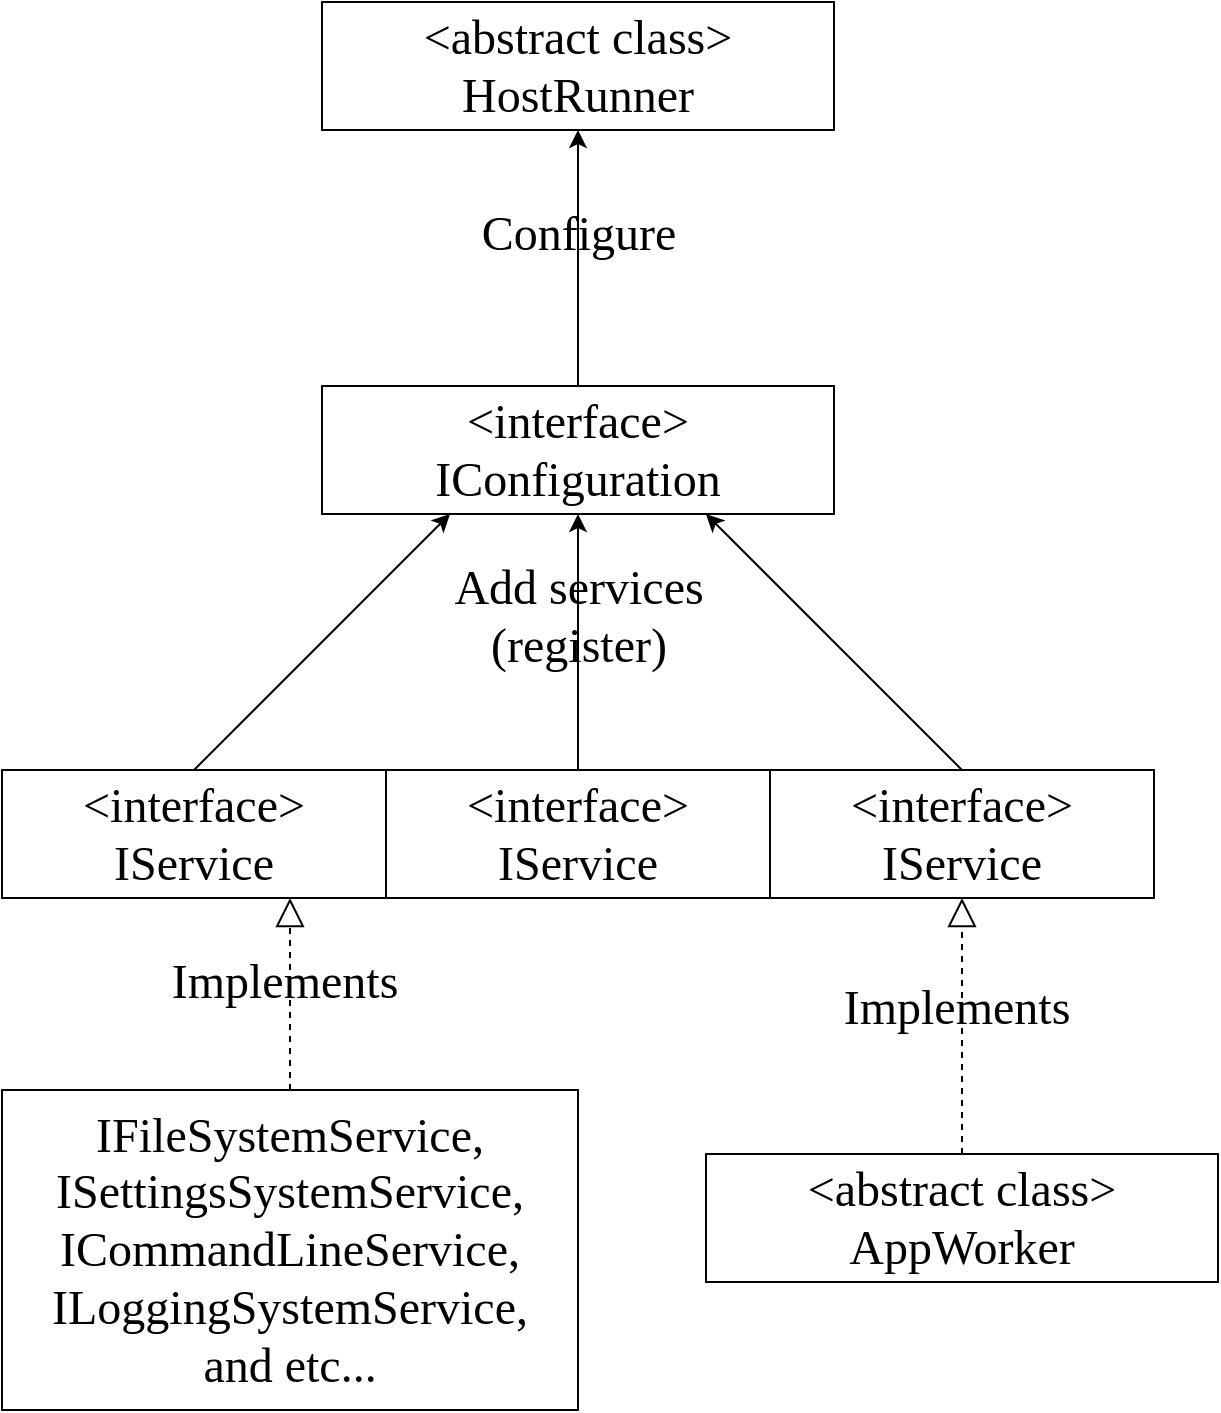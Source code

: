 <mxfile version="13.7.9" type="device"><diagram id="Wo7jwBad3-CUTSTMHg3z" name="ページ1"><mxGraphModel dx="1363" dy="1211" grid="1" gridSize="16" guides="1" tooltips="1" connect="1" arrows="1" fold="1" page="0" pageScale="1" pageWidth="827" pageHeight="1169" math="0" shadow="0"><root><mxCell id="0"/><mxCell id="1" parent="0"/><mxCell id="qZozVihpGHva4geZPCJM-2" value="&amp;lt;abstract class&amp;gt;&lt;br&gt;HostRunner" style="rounded=0;whiteSpace=wrap;html=1;fontFamily=IPAGothic;fontSize=24;" vertex="1" parent="1"><mxGeometry x="-128" y="-64" width="256" height="64" as="geometry"/></mxCell><mxCell id="qZozVihpGHva4geZPCJM-3" value="&amp;lt;interface&amp;gt;&lt;br&gt;IConfiguration" style="rounded=0;whiteSpace=wrap;html=1;fontFamily=IPAGothic;fontSize=24;" vertex="1" parent="1"><mxGeometry x="-128" y="128" width="256" height="64" as="geometry"/></mxCell><mxCell id="qZozVihpGHva4geZPCJM-5" value="&amp;lt;interface&amp;gt;&lt;br&gt;IService" style="rounded=0;whiteSpace=wrap;html=1;fontFamily=IPAGothic;fontSize=24;" vertex="1" parent="1"><mxGeometry x="-288" y="320" width="192" height="64" as="geometry"/></mxCell><mxCell id="qZozVihpGHva4geZPCJM-6" value="&amp;lt;interface&amp;gt;&lt;br&gt;IService" style="rounded=0;whiteSpace=wrap;html=1;fontFamily=IPAGothic;fontSize=24;" vertex="1" parent="1"><mxGeometry x="-96" y="320" width="192" height="64" as="geometry"/></mxCell><mxCell id="qZozVihpGHva4geZPCJM-7" value="&amp;lt;interface&amp;gt;&lt;br&gt;IService" style="rounded=0;whiteSpace=wrap;html=1;fontFamily=IPAGothic;fontSize=24;" vertex="1" parent="1"><mxGeometry x="96" y="320" width="192" height="64" as="geometry"/></mxCell><mxCell id="qZozVihpGHva4geZPCJM-8" value="" style="endArrow=classic;html=1;fontFamily=IPAGothic;fontSize=24;exitX=0.5;exitY=0;exitDx=0;exitDy=0;entryX=0.25;entryY=1;entryDx=0;entryDy=0;" edge="1" parent="1" source="qZozVihpGHva4geZPCJM-5" target="qZozVihpGHva4geZPCJM-3"><mxGeometry width="50" height="50" relative="1" as="geometry"><mxPoint x="-160" y="306" as="sourcePoint"/><mxPoint x="-110" y="256" as="targetPoint"/></mxGeometry></mxCell><mxCell id="qZozVihpGHva4geZPCJM-9" value="" style="endArrow=classic;html=1;fontFamily=IPAGothic;fontSize=24;exitX=0.5;exitY=0;exitDx=0;exitDy=0;entryX=0.5;entryY=1;entryDx=0;entryDy=0;" edge="1" parent="1" source="qZozVihpGHva4geZPCJM-6" target="qZozVihpGHva4geZPCJM-3"><mxGeometry width="50" height="50" relative="1" as="geometry"><mxPoint x="-16" y="578" as="sourcePoint"/><mxPoint x="34" y="528" as="targetPoint"/></mxGeometry></mxCell><mxCell id="qZozVihpGHva4geZPCJM-17" value="Add services&lt;br&gt;(register)" style="edgeLabel;html=1;align=center;verticalAlign=middle;resizable=0;points=[];fontSize=24;fontFamily=IPAGothic;labelBackgroundColor=none;" vertex="1" connectable="0" parent="qZozVihpGHva4geZPCJM-9"><mxGeometry x="0.203" relative="1" as="geometry"><mxPoint as="offset"/></mxGeometry></mxCell><mxCell id="qZozVihpGHva4geZPCJM-10" value="" style="endArrow=classic;html=1;fontFamily=IPAGothic;fontSize=24;exitX=0.5;exitY=0;exitDx=0;exitDy=0;entryX=0.75;entryY=1;entryDx=0;entryDy=0;" edge="1" parent="1" source="qZozVihpGHva4geZPCJM-7" target="qZozVihpGHva4geZPCJM-3"><mxGeometry width="50" height="50" relative="1" as="geometry"><mxPoint x="192" y="562" as="sourcePoint"/><mxPoint x="242" y="512" as="targetPoint"/></mxGeometry></mxCell><mxCell id="qZozVihpGHva4geZPCJM-11" value="&amp;lt;abstract class&amp;gt;&lt;br&gt;AppWorker" style="rounded=0;whiteSpace=wrap;html=1;fontFamily=IPAGothic;fontSize=24;" vertex="1" parent="1"><mxGeometry x="64" y="512" width="256" height="64" as="geometry"/></mxCell><mxCell id="qZozVihpGHva4geZPCJM-14" value="" style="endArrow=block;dashed=1;endFill=0;endSize=12;html=1;fontFamily=IPAGothic;fontSize=24;exitX=0.5;exitY=0;exitDx=0;exitDy=0;entryX=0.5;entryY=1;entryDx=0;entryDy=0;" edge="1" parent="1" source="qZozVihpGHva4geZPCJM-11" target="qZozVihpGHva4geZPCJM-7"><mxGeometry width="160" relative="1" as="geometry"><mxPoint x="160" y="464" as="sourcePoint"/><mxPoint x="320" y="464" as="targetPoint"/></mxGeometry></mxCell><mxCell id="qZozVihpGHva4geZPCJM-15" value="Implements" style="edgeLabel;html=1;align=center;verticalAlign=middle;resizable=0;points=[];fontSize=24;fontFamily=IPAGothic;labelBackgroundColor=none;" vertex="1" connectable="0" parent="qZozVihpGHva4geZPCJM-14"><mxGeometry x="0.138" y="3" relative="1" as="geometry"><mxPoint as="offset"/></mxGeometry></mxCell><mxCell id="qZozVihpGHva4geZPCJM-18" value="" style="endArrow=classic;html=1;fontFamily=IPAGothic;fontSize=24;exitX=0.5;exitY=0;exitDx=0;exitDy=0;entryX=0.5;entryY=1;entryDx=0;entryDy=0;" edge="1" parent="1" source="qZozVihpGHva4geZPCJM-3" target="qZozVihpGHva4geZPCJM-2"><mxGeometry width="50" height="50" relative="1" as="geometry"><mxPoint x="64" y="82" as="sourcePoint"/><mxPoint x="114" y="32" as="targetPoint"/></mxGeometry></mxCell><mxCell id="qZozVihpGHva4geZPCJM-19" value="Configure" style="edgeLabel;html=1;align=center;verticalAlign=middle;resizable=0;points=[];fontSize=24;fontFamily=IPAGothic;labelBackgroundColor=none;" vertex="1" connectable="0" parent="qZozVihpGHva4geZPCJM-18"><mxGeometry x="0.188" relative="1" as="geometry"><mxPoint as="offset"/></mxGeometry></mxCell><mxCell id="qZozVihpGHva4geZPCJM-20" value="IFileSystemService,&lt;br&gt;ISettingsSystemService,&lt;br&gt;ICommandLineService,&lt;br&gt;ILoggingSystemService,&lt;br&gt;and etc..." style="rounded=0;whiteSpace=wrap;html=1;fontFamily=IPAGothic;fontSize=24;" vertex="1" parent="1"><mxGeometry x="-288" y="480" width="288" height="160" as="geometry"/></mxCell><mxCell id="qZozVihpGHva4geZPCJM-21" value="" style="endArrow=block;dashed=1;endFill=0;endSize=12;html=1;fontFamily=IPAGothic;fontSize=24;exitX=0.5;exitY=0;exitDx=0;exitDy=0;entryX=0.75;entryY=1;entryDx=0;entryDy=0;" edge="1" parent="1" source="qZozVihpGHva4geZPCJM-20" target="qZozVihpGHva4geZPCJM-5"><mxGeometry width="160" relative="1" as="geometry"><mxPoint x="208" y="528" as="sourcePoint"/><mxPoint x="208" y="400" as="targetPoint"/></mxGeometry></mxCell><mxCell id="qZozVihpGHva4geZPCJM-22" value="Implements" style="edgeLabel;html=1;align=center;verticalAlign=middle;resizable=0;points=[];fontSize=24;fontFamily=IPAGothic;labelBackgroundColor=none;" vertex="1" connectable="0" parent="qZozVihpGHva4geZPCJM-21"><mxGeometry x="0.138" y="3" relative="1" as="geometry"><mxPoint as="offset"/></mxGeometry></mxCell></root></mxGraphModel></diagram></mxfile>